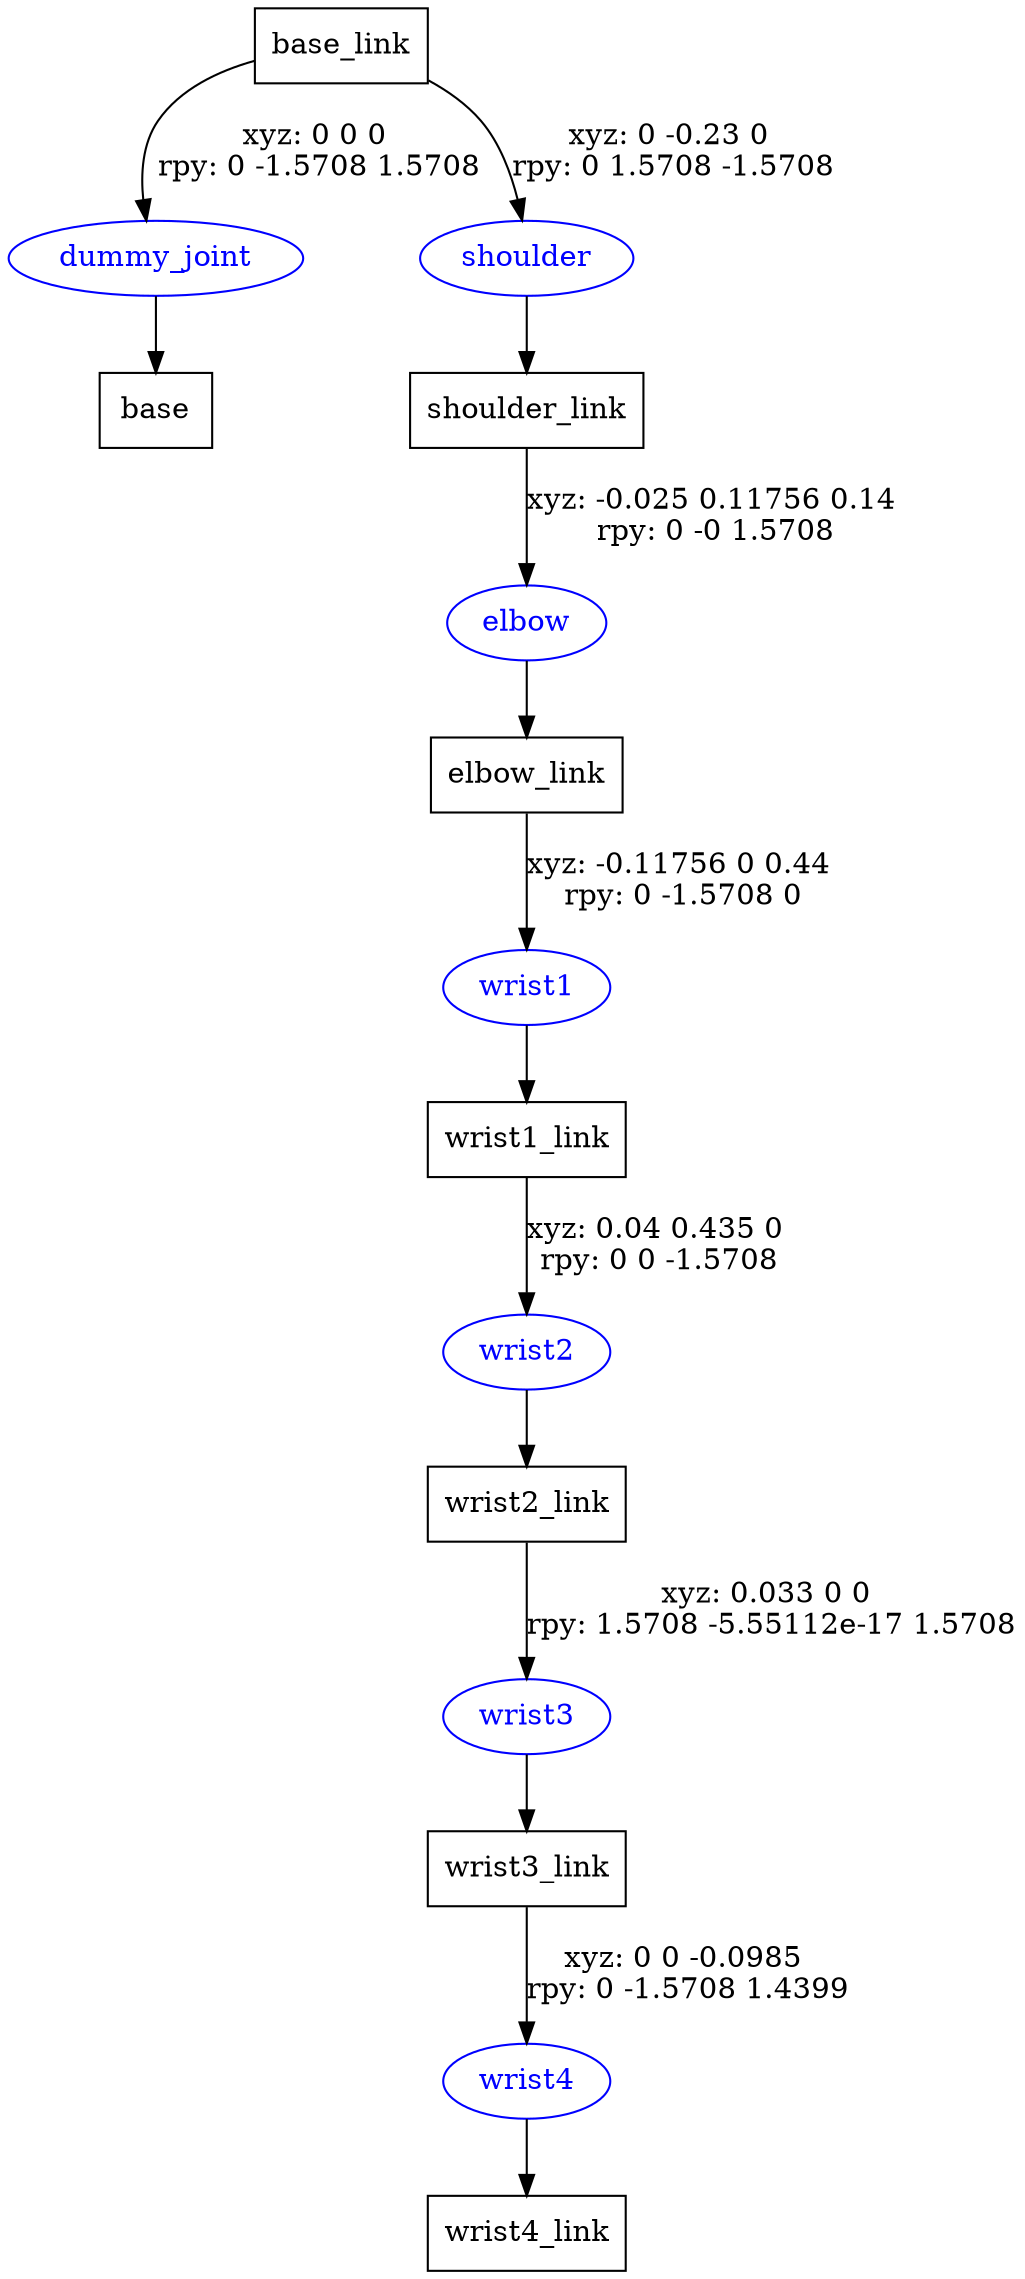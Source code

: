 digraph G {
node [shape=box];
"base_link" [label="base_link"];
"base" [label="base"];
"shoulder_link" [label="shoulder_link"];
"elbow_link" [label="elbow_link"];
"wrist1_link" [label="wrist1_link"];
"wrist2_link" [label="wrist2_link"];
"wrist3_link" [label="wrist3_link"];
"wrist4_link" [label="wrist4_link"];
node [shape=ellipse, color=blue, fontcolor=blue];
"base_link" -> "dummy_joint" [label="xyz: 0 0 0 \nrpy: 0 -1.5708 1.5708"]
"dummy_joint" -> "base"
"base_link" -> "shoulder" [label="xyz: 0 -0.23 0 \nrpy: 0 1.5708 -1.5708"]
"shoulder" -> "shoulder_link"
"shoulder_link" -> "elbow" [label="xyz: -0.025 0.11756 0.14 \nrpy: 0 -0 1.5708"]
"elbow" -> "elbow_link"
"elbow_link" -> "wrist1" [label="xyz: -0.11756 0 0.44 \nrpy: 0 -1.5708 0"]
"wrist1" -> "wrist1_link"
"wrist1_link" -> "wrist2" [label="xyz: 0.04 0.435 0 \nrpy: 0 0 -1.5708"]
"wrist2" -> "wrist2_link"
"wrist2_link" -> "wrist3" [label="xyz: 0.033 0 0 \nrpy: 1.5708 -5.55112e-17 1.5708"]
"wrist3" -> "wrist3_link"
"wrist3_link" -> "wrist4" [label="xyz: 0 0 -0.0985 \nrpy: 0 -1.5708 1.4399"]
"wrist4" -> "wrist4_link"
}
